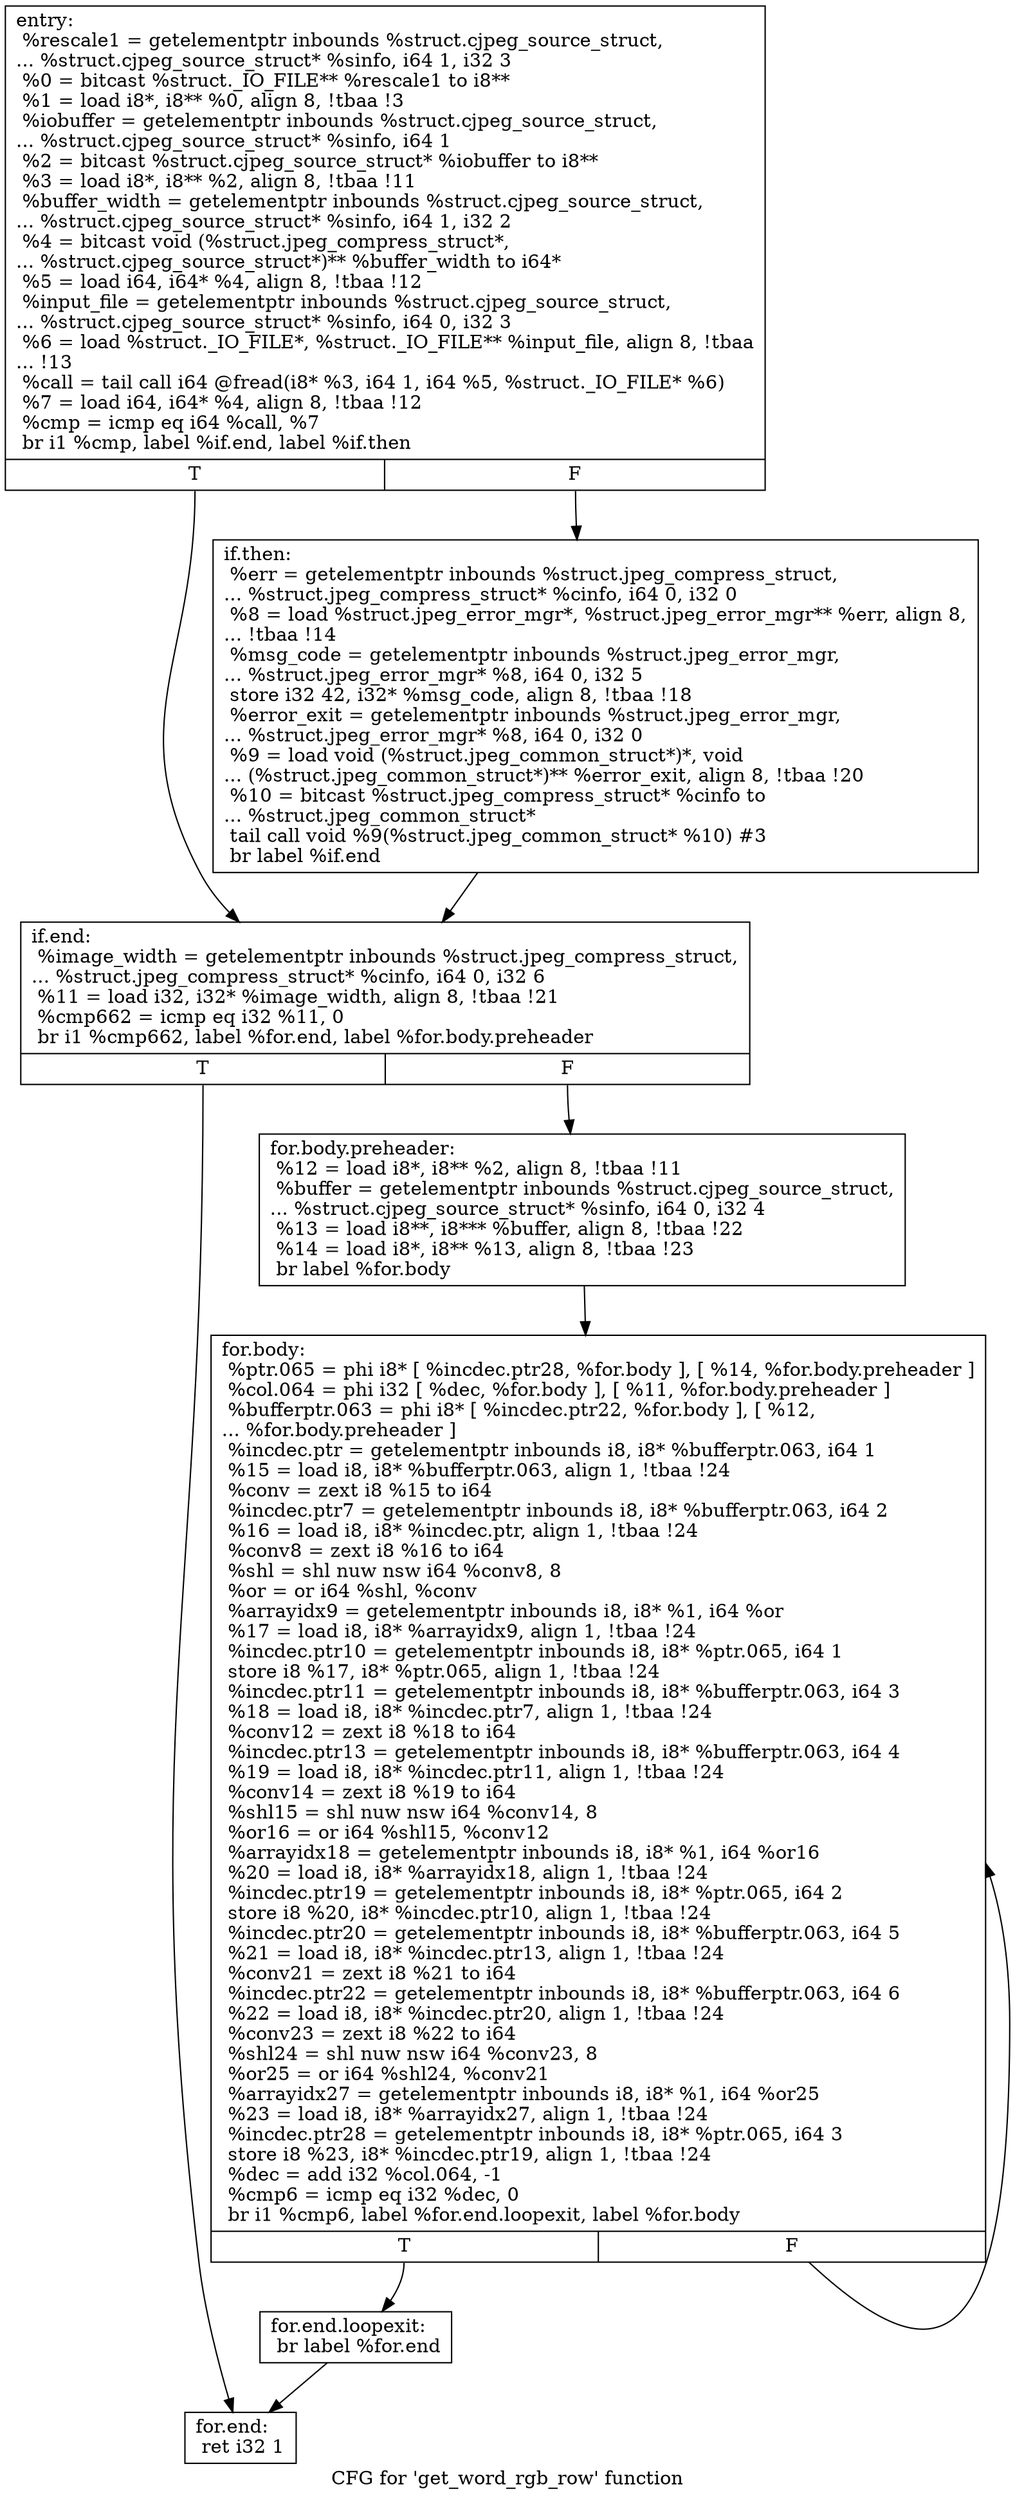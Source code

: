 digraph "CFG for 'get_word_rgb_row' function" {
	label="CFG for 'get_word_rgb_row' function";

	Node0x58102a0 [shape=record,label="{entry:\l  %rescale1 = getelementptr inbounds %struct.cjpeg_source_struct,\l... %struct.cjpeg_source_struct* %sinfo, i64 1, i32 3\l  %0 = bitcast %struct._IO_FILE** %rescale1 to i8**\l  %1 = load i8*, i8** %0, align 8, !tbaa !3\l  %iobuffer = getelementptr inbounds %struct.cjpeg_source_struct,\l... %struct.cjpeg_source_struct* %sinfo, i64 1\l  %2 = bitcast %struct.cjpeg_source_struct* %iobuffer to i8**\l  %3 = load i8*, i8** %2, align 8, !tbaa !11\l  %buffer_width = getelementptr inbounds %struct.cjpeg_source_struct,\l... %struct.cjpeg_source_struct* %sinfo, i64 1, i32 2\l  %4 = bitcast void (%struct.jpeg_compress_struct*,\l... %struct.cjpeg_source_struct*)** %buffer_width to i64*\l  %5 = load i64, i64* %4, align 8, !tbaa !12\l  %input_file = getelementptr inbounds %struct.cjpeg_source_struct,\l... %struct.cjpeg_source_struct* %sinfo, i64 0, i32 3\l  %6 = load %struct._IO_FILE*, %struct._IO_FILE** %input_file, align 8, !tbaa\l... !13\l  %call = tail call i64 @fread(i8* %3, i64 1, i64 %5, %struct._IO_FILE* %6)\l  %7 = load i64, i64* %4, align 8, !tbaa !12\l  %cmp = icmp eq i64 %call, %7\l  br i1 %cmp, label %if.end, label %if.then\l|{<s0>T|<s1>F}}"];
	Node0x58102a0:s0 -> Node0x5810a40;
	Node0x58102a0:s1 -> Node0x5810b10;
	Node0x5810b10 [shape=record,label="{if.then:                                          \l  %err = getelementptr inbounds %struct.jpeg_compress_struct,\l... %struct.jpeg_compress_struct* %cinfo, i64 0, i32 0\l  %8 = load %struct.jpeg_error_mgr*, %struct.jpeg_error_mgr** %err, align 8,\l... !tbaa !14\l  %msg_code = getelementptr inbounds %struct.jpeg_error_mgr,\l... %struct.jpeg_error_mgr* %8, i64 0, i32 5\l  store i32 42, i32* %msg_code, align 8, !tbaa !18\l  %error_exit = getelementptr inbounds %struct.jpeg_error_mgr,\l... %struct.jpeg_error_mgr* %8, i64 0, i32 0\l  %9 = load void (%struct.jpeg_common_struct*)*, void\l... (%struct.jpeg_common_struct*)** %error_exit, align 8, !tbaa !20\l  %10 = bitcast %struct.jpeg_compress_struct* %cinfo to\l... %struct.jpeg_common_struct*\l  tail call void %9(%struct.jpeg_common_struct* %10) #3\l  br label %if.end\l}"];
	Node0x5810b10 -> Node0x5810a40;
	Node0x5810a40 [shape=record,label="{if.end:                                           \l  %image_width = getelementptr inbounds %struct.jpeg_compress_struct,\l... %struct.jpeg_compress_struct* %cinfo, i64 0, i32 6\l  %11 = load i32, i32* %image_width, align 8, !tbaa !21\l  %cmp662 = icmp eq i32 %11, 0\l  br i1 %cmp662, label %for.end, label %for.body.preheader\l|{<s0>T|<s1>F}}"];
	Node0x5810a40:s0 -> Node0x58113b0;
	Node0x5810a40:s1 -> Node0x58114b0;
	Node0x58114b0 [shape=record,label="{for.body.preheader:                               \l  %12 = load i8*, i8** %2, align 8, !tbaa !11\l  %buffer = getelementptr inbounds %struct.cjpeg_source_struct,\l... %struct.cjpeg_source_struct* %sinfo, i64 0, i32 4\l  %13 = load i8**, i8*** %buffer, align 8, !tbaa !22\l  %14 = load i8*, i8** %13, align 8, !tbaa !23\l  br label %for.body\l}"];
	Node0x58114b0 -> Node0x58117a0;
	Node0x58117a0 [shape=record,label="{for.body:                                         \l  %ptr.065 = phi i8* [ %incdec.ptr28, %for.body ], [ %14, %for.body.preheader ]\l  %col.064 = phi i32 [ %dec, %for.body ], [ %11, %for.body.preheader ]\l  %bufferptr.063 = phi i8* [ %incdec.ptr22, %for.body ], [ %12,\l... %for.body.preheader ]\l  %incdec.ptr = getelementptr inbounds i8, i8* %bufferptr.063, i64 1\l  %15 = load i8, i8* %bufferptr.063, align 1, !tbaa !24\l  %conv = zext i8 %15 to i64\l  %incdec.ptr7 = getelementptr inbounds i8, i8* %bufferptr.063, i64 2\l  %16 = load i8, i8* %incdec.ptr, align 1, !tbaa !24\l  %conv8 = zext i8 %16 to i64\l  %shl = shl nuw nsw i64 %conv8, 8\l  %or = or i64 %shl, %conv\l  %arrayidx9 = getelementptr inbounds i8, i8* %1, i64 %or\l  %17 = load i8, i8* %arrayidx9, align 1, !tbaa !24\l  %incdec.ptr10 = getelementptr inbounds i8, i8* %ptr.065, i64 1\l  store i8 %17, i8* %ptr.065, align 1, !tbaa !24\l  %incdec.ptr11 = getelementptr inbounds i8, i8* %bufferptr.063, i64 3\l  %18 = load i8, i8* %incdec.ptr7, align 1, !tbaa !24\l  %conv12 = zext i8 %18 to i64\l  %incdec.ptr13 = getelementptr inbounds i8, i8* %bufferptr.063, i64 4\l  %19 = load i8, i8* %incdec.ptr11, align 1, !tbaa !24\l  %conv14 = zext i8 %19 to i64\l  %shl15 = shl nuw nsw i64 %conv14, 8\l  %or16 = or i64 %shl15, %conv12\l  %arrayidx18 = getelementptr inbounds i8, i8* %1, i64 %or16\l  %20 = load i8, i8* %arrayidx18, align 1, !tbaa !24\l  %incdec.ptr19 = getelementptr inbounds i8, i8* %ptr.065, i64 2\l  store i8 %20, i8* %incdec.ptr10, align 1, !tbaa !24\l  %incdec.ptr20 = getelementptr inbounds i8, i8* %bufferptr.063, i64 5\l  %21 = load i8, i8* %incdec.ptr13, align 1, !tbaa !24\l  %conv21 = zext i8 %21 to i64\l  %incdec.ptr22 = getelementptr inbounds i8, i8* %bufferptr.063, i64 6\l  %22 = load i8, i8* %incdec.ptr20, align 1, !tbaa !24\l  %conv23 = zext i8 %22 to i64\l  %shl24 = shl nuw nsw i64 %conv23, 8\l  %or25 = or i64 %shl24, %conv21\l  %arrayidx27 = getelementptr inbounds i8, i8* %1, i64 %or25\l  %23 = load i8, i8* %arrayidx27, align 1, !tbaa !24\l  %incdec.ptr28 = getelementptr inbounds i8, i8* %ptr.065, i64 3\l  store i8 %23, i8* %incdec.ptr19, align 1, !tbaa !24\l  %dec = add i32 %col.064, -1\l  %cmp6 = icmp eq i32 %dec, 0\l  br i1 %cmp6, label %for.end.loopexit, label %for.body\l|{<s0>T|<s1>F}}"];
	Node0x58117a0:s0 -> Node0x5811a40;
	Node0x58117a0:s1 -> Node0x58117a0;
	Node0x5811a40 [shape=record,label="{for.end.loopexit:                                 \l  br label %for.end\l}"];
	Node0x5811a40 -> Node0x58113b0;
	Node0x58113b0 [shape=record,label="{for.end:                                          \l  ret i32 1\l}"];
}
